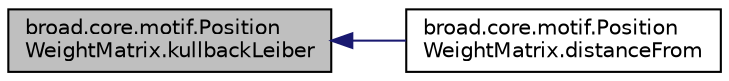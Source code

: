 digraph "broad.core.motif.PositionWeightMatrix.kullbackLeiber"
{
  edge [fontname="Helvetica",fontsize="10",labelfontname="Helvetica",labelfontsize="10"];
  node [fontname="Helvetica",fontsize="10",shape=record];
  rankdir="LR";
  Node1 [label="broad.core.motif.Position\lWeightMatrix.kullbackLeiber",height=0.2,width=0.4,color="black", fillcolor="grey75", style="filled" fontcolor="black"];
  Node1 -> Node2 [dir="back",color="midnightblue",fontsize="10",style="solid"];
  Node2 [label="broad.core.motif.Position\lWeightMatrix.distanceFrom",height=0.2,width=0.4,color="black", fillcolor="white", style="filled",URL="$classbroad_1_1core_1_1motif_1_1_position_weight_matrix.html#a42ff0497e33c079daf6a5181855a5859"];
}
